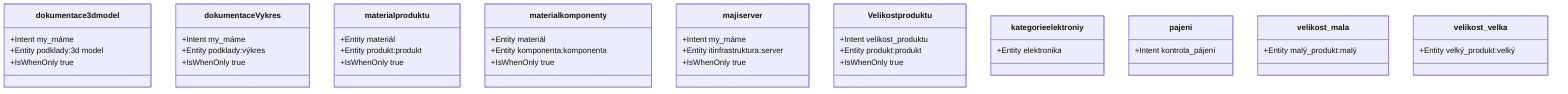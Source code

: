 classDiagram
    class dokumentace3dmodel{
      +Intent my_máme
      +Entity podklady:3d model
      +IsWhenOnly true
    }
    class dokumentaceVykres{
      +Intent my_máme
      +Entity podklady:výkres
      +IsWhenOnly true
    }
    class materialproduktu{
      +Entity materiál
      +Entity produkt:produkt
	  +IsWhenOnly true
    }
    class materialkomponenty{
      +Entity materiál
      +Entity komponenta:komponenta
	  +IsWhenOnly true
    }
    class majiserver{
        +Intent my_máme
        +Entity itinfrastruktura:server
		+IsWhenOnly true
    }
    class Velikostproduktu{
        +Intent velikost_produktu
        +Entity produkt:produkt
		+IsWhenOnly true
    }
    class kategorieelektroniy{
        +Entity elektronika
    }
    class pajeni{
        +Intent kontrola_pájení
    }
	class velikost_mala {
		+Entity malý_produkt:malý
	}
	class velikost_velka {
		+Entity velký_produkt:velký
	}